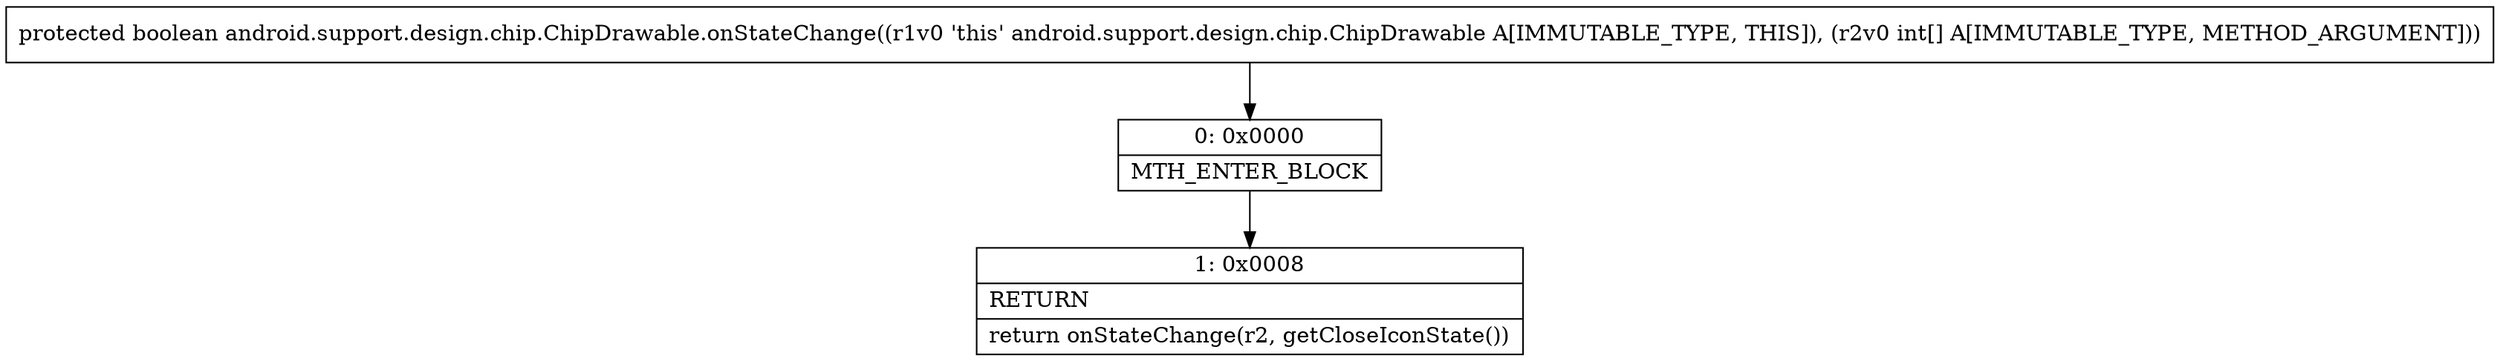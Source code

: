 digraph "CFG forandroid.support.design.chip.ChipDrawable.onStateChange([I)Z" {
Node_0 [shape=record,label="{0\:\ 0x0000|MTH_ENTER_BLOCK\l}"];
Node_1 [shape=record,label="{1\:\ 0x0008|RETURN\l|return onStateChange(r2, getCloseIconState())\l}"];
MethodNode[shape=record,label="{protected boolean android.support.design.chip.ChipDrawable.onStateChange((r1v0 'this' android.support.design.chip.ChipDrawable A[IMMUTABLE_TYPE, THIS]), (r2v0 int[] A[IMMUTABLE_TYPE, METHOD_ARGUMENT])) }"];
MethodNode -> Node_0;
Node_0 -> Node_1;
}

